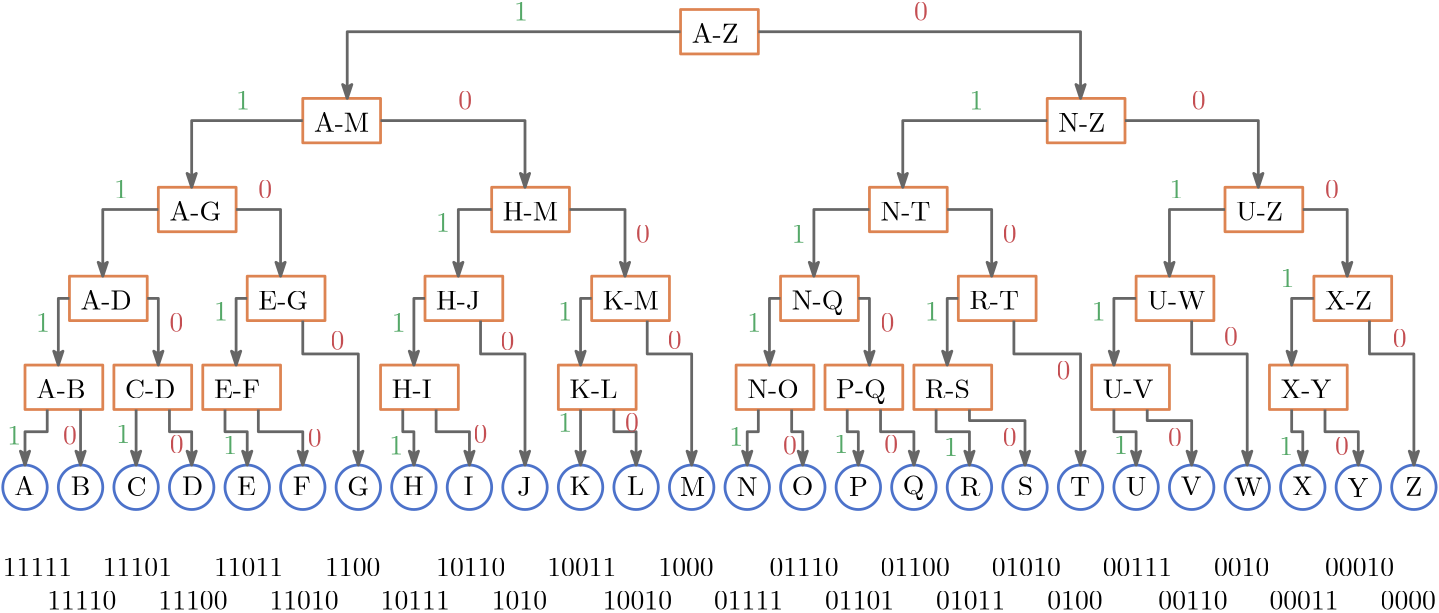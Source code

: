 <?xml version="1.0"?>
<!DOCTYPE ipe SYSTEM "ipe.dtd">
<ipe version="70212" creator="Ipe 7.2.13">
<info created="D:20210507163848" modified="D:20210509103041"/>
<ipestyle name="basic">
<symbol name="arrow/arc(spx)">
<path stroke="sym-stroke" fill="sym-stroke" pen="sym-pen">
0 0 m
-1 0.333 l
-1 -0.333 l
h
</path>
</symbol>
<symbol name="arrow/farc(spx)">
<path stroke="sym-stroke" fill="white" pen="sym-pen">
0 0 m
-1 0.333 l
-1 -0.333 l
h
</path>
</symbol>
<symbol name="arrow/ptarc(spx)">
<path stroke="sym-stroke" fill="sym-stroke" pen="sym-pen">
0 0 m
-1 0.333 l
-0.8 0 l
-1 -0.333 l
h
</path>
</symbol>
<symbol name="arrow/fptarc(spx)">
<path stroke="sym-stroke" fill="white" pen="sym-pen">
0 0 m
-1 0.333 l
-0.8 0 l
-1 -0.333 l
h
</path>
</symbol>
<symbol name="mark/circle(sx)" transformations="translations">
<path fill="sym-stroke">
0.6 0 0 0.6 0 0 e
0.4 0 0 0.4 0 0 e
</path>
</symbol>
<symbol name="mark/disk(sx)" transformations="translations">
<path fill="sym-stroke">
0.6 0 0 0.6 0 0 e
</path>
</symbol>
<symbol name="mark/fdisk(sfx)" transformations="translations">
<group>
<path fill="sym-fill">
0.5 0 0 0.5 0 0 e
</path>
<path fill="sym-stroke" fillrule="eofill">
0.6 0 0 0.6 0 0 e
0.4 0 0 0.4 0 0 e
</path>
</group>
</symbol>
<symbol name="mark/box(sx)" transformations="translations">
<path fill="sym-stroke" fillrule="eofill">
-0.6 -0.6 m
0.6 -0.6 l
0.6 0.6 l
-0.6 0.6 l
h
-0.4 -0.4 m
0.4 -0.4 l
0.4 0.4 l
-0.4 0.4 l
h
</path>
</symbol>
<symbol name="mark/square(sx)" transformations="translations">
<path fill="sym-stroke">
-0.6 -0.6 m
0.6 -0.6 l
0.6 0.6 l
-0.6 0.6 l
h
</path>
</symbol>
<symbol name="mark/fsquare(sfx)" transformations="translations">
<group>
<path fill="sym-fill">
-0.5 -0.5 m
0.5 -0.5 l
0.5 0.5 l
-0.5 0.5 l
h
</path>
<path fill="sym-stroke" fillrule="eofill">
-0.6 -0.6 m
0.6 -0.6 l
0.6 0.6 l
-0.6 0.6 l
h
-0.4 -0.4 m
0.4 -0.4 l
0.4 0.4 l
-0.4 0.4 l
h
</path>
</group>
</symbol>
<symbol name="mark/cross(sx)" transformations="translations">
<group>
<path fill="sym-stroke">
-0.43 -0.57 m
0.57 0.43 l
0.43 0.57 l
-0.57 -0.43 l
h
</path>
<path fill="sym-stroke">
-0.43 0.57 m
0.57 -0.43 l
0.43 -0.57 l
-0.57 0.43 l
h
</path>
</group>
</symbol>
<symbol name="arrow/fnormal(spx)">
<path stroke="sym-stroke" fill="white" pen="sym-pen">
0 0 m
-1 0.333 l
-1 -0.333 l
h
</path>
</symbol>
<symbol name="arrow/pointed(spx)">
<path stroke="sym-stroke" fill="sym-stroke" pen="sym-pen">
0 0 m
-1 0.333 l
-0.8 0 l
-1 -0.333 l
h
</path>
</symbol>
<symbol name="arrow/fpointed(spx)">
<path stroke="sym-stroke" fill="white" pen="sym-pen">
0 0 m
-1 0.333 l
-0.8 0 l
-1 -0.333 l
h
</path>
</symbol>
<symbol name="arrow/linear(spx)">
<path stroke="sym-stroke" pen="sym-pen">
-1 0.333 m
0 0 l
-1 -0.333 l
</path>
</symbol>
<symbol name="arrow/fdouble(spx)">
<path stroke="sym-stroke" fill="white" pen="sym-pen">
0 0 m
-1 0.333 l
-1 -0.333 l
h
-1 0 m
-2 0.333 l
-2 -0.333 l
h
</path>
</symbol>
<symbol name="arrow/double(spx)">
<path stroke="sym-stroke" fill="sym-stroke" pen="sym-pen">
0 0 m
-1 0.333 l
-1 -0.333 l
h
-1 0 m
-2 0.333 l
-2 -0.333 l
h
</path>
</symbol>
<pen name="heavier" value="0.8"/>
<pen name="fat" value="1.2"/>
<pen name="ultrafat" value="2"/>
<symbolsize name="large" value="5"/>
<symbolsize name="small" value="2"/>
<symbolsize name="tiny" value="1.1"/>
<arrowsize name="large" value="10"/>
<arrowsize name="small" value="5"/>
<arrowsize name="tiny" value="3"/>
<color name="sbblue" value="0.298 0.447 0.79"/>
<color name="sbgreen" value="0.333 0.658 0.407"/>
<color name="sborange" value="0.866 0.517 0.321"/>
<color name="sbred" value="0.768 0.305 0.321"/>
<color name="sbpurple" value="0.505 0.447 0.698"/>
<color name="red" value="1 0 0"/>
<color name="green" value="0 1 0"/>
<color name="blue" value="0 0 1"/>
<color name="yellow" value="1 1 0"/>
<color name="orange" value="1 0.647 0"/>
<color name="gold" value="1 0.843 0"/>
<color name="purple" value="0.627 0.125 0.941"/>
<color name="gray" value="0.745"/>
<color name="brown" value="0.647 0.165 0.165"/>
<color name="navy" value="0 0 0.502"/>
<color name="pink" value="1 0.753 0.796"/>
<color name="seagreen" value="0.18 0.545 0.341"/>
<color name="turquoise" value="0.251 0.878 0.816"/>
<color name="violet" value="0.933 0.51 0.933"/>
<color name="darkblue" value="0 0 0.545"/>
<color name="darkcyan" value="0 0.545 0.545"/>
<color name="darkgray" value="0.663"/>
<color name="verydarkgray" value="0.4"/>
<color name="darkgreen" value="0 0.392 0"/>
<color name="darkmagenta" value="0.545 0 0.545"/>
<color name="darkorange" value="1 0.549 0"/>
<color name="darkred" value="0.545 0 0"/>
<color name="lightblue" value="0.678 0.847 0.902"/>
<color name="lightcyan" value="0.878 1 1"/>
<color name="lightgray" value="0.827"/>
<color name="lightgreen" value="0.565 0.933 0.565"/>
<color name="lightyellow" value="1 1 0.878"/>
<dashstyle name="dashed" value="[4] 0"/>
<dashstyle name="dotted" value="[1 3] 0"/>
<dashstyle name="dash dotted" value="[4 2 1 2] 0"/>
<dashstyle name="dash dot dotted" value="[4 2 1 2 1 2] 0"/>
<textsize name="large" value="\large"/>
<textsize name="Large" value="\Large"/>
<textsize name="LARGE" value="\LARGE"/>
<textsize name="huge" value="\huge"/>
<textsize name="Huge" value="\Huge"/>
<textsize name="small" value="\small"/>
<textsize name="footnote" value="\footnotesize"/>
<textsize name="tiny" value="\tiny"/>
<textstyle name="center" begin="\begin{center}" end="\end{center}"/>
<textstyle name="itemize" begin="\begin{itemize}" end="\end{itemize}"/>
<textstyle name="item" begin="\begin{itemize}\item{}" end="\end{itemize}"/>
<gridsize name="4 pts" value="4"/>
<gridsize name="8 pts (~3 mm)" value="8"/>
<gridsize name="16 pts (~6 mm)" value="16"/>
<gridsize name="32 pts (~12 mm)" value="32"/>
<gridsize name="10 pts (~3.5 mm)" value="10"/>
<gridsize name="20 pts (~7 mm)" value="20"/>
<gridsize name="14 pts (~5 mm)" value="14"/>
<gridsize name="28 pts (~10 mm)" value="28"/>
<gridsize name="56 pts (~20 mm)" value="56"/>
<anglesize name="90 deg" value="90"/>
<anglesize name="60 deg" value="60"/>
<anglesize name="45 deg" value="45"/>
<anglesize name="30 deg" value="30"/>
<anglesize name="22.5 deg" value="22.5"/>
<opacity name="10%" value="0.1"/>
<opacity name="30%" value="0.3"/>
<opacity name="50%" value="0.5"/>
<opacity name="75%" value="0.75"/>
<tiling name="falling" angle="-60" step="4" width="1"/>
<tiling name="rising" angle="30" step="4" width="1"/>
</ipestyle>
<page>
<layer name="alpha"/>
<view layers="alpha" active="alpha"/>
<text layer="alpha" matrix="1 0 0 1 -56 -36" transformations="translations" pos="172 820" stroke="black" type="label" width="19.925" height="6.808" depth="0" valign="baseline">A-M</text>
<text matrix="1 0 0 1 212 -36" transformations="translations" pos="172 820" stroke="black" type="label" width="16.881" height="6.808" depth="0" valign="baseline">N-Z</text>
<text matrix="1 0 0 1 88 0" transformations="translations" pos="164 816" stroke="black" type="label" width="16.881" height="6.808" depth="0" valign="baseline">A-Z</text>
<text matrix="1 0 0 1 -108 -68" transformations="translations" pos="172 820" stroke="black" type="label" width="18.611" height="6.808" depth="0" valign="baseline">A-G</text>
<text matrix="1 0 0 1 12 -68" transformations="translations" pos="172 820" stroke="black" type="label" width="19.925" height="6.808" depth="0" valign="baseline">H-M</text>
<text matrix="1 0 0 1 148 -68" transformations="translations" pos="172 820" stroke="black" type="label" width="17.988" height="6.808" depth="0" valign="baseline">N-T</text>
<text matrix="1 0 0 1 276 -68" transformations="translations" pos="172 820" stroke="black" type="label" width="16.881" height="6.808" depth="0" valign="baseline">U-Z</text>
<text matrix="1 0 0 1 -140 -100" transformations="translations" pos="172 820" stroke="black" type="label" width="18.403" height="6.808" depth="0" valign="baseline">A-D</text>
<text matrix="1 0 0 1 -76 -100" transformations="translations" pos="172 820" stroke="black" type="label" width="17.919" height="6.808" depth="0" valign="baseline">E-G</text>
<text matrix="1 0 0 1 -156 -132" transformations="translations" pos="172 820" stroke="black" type="label" width="17.85" height="6.808" depth="0" valign="baseline">A-B</text>
<text matrix="1 0 0 1 -124 -132" transformations="translations" pos="172 820" stroke="black" type="label" width="18.126" height="6.808" depth="0" valign="baseline">C-D</text>
<text matrix="1 0 0 1 -92 -132" transformations="translations" pos="172 820" stroke="black" type="label" width="16.604" height="6.808" depth="0" valign="baseline">E-F</text>
<text matrix="1 0 0 1 -43.9639 -166.957" transformations="translations" pos="172 820" stroke="black" type="label" width="7.818" height="6.808" depth="0" valign="baseline">G</text>
<text matrix="1 0 0 1 -12 -100" transformations="translations" pos="172 820" stroke="black" type="label" width="15.913" height="6.808" depth="0" valign="baseline">H-J</text>
<text matrix="1 0 0 1 48 -100" transformations="translations" pos="172 820" stroke="black" type="label" width="20.202" height="6.808" depth="0" valign="baseline">K-M</text>
<text matrix="1 0 0 1 -28 -132" transformations="translations" pos="172 820" stroke="black" type="label" width="14.39" height="6.808" depth="0" valign="baseline">H-I</text>
<text matrix="1 0 0 1 17.2303 -167.026" transformations="translations" pos="172 820" stroke="black" type="label" width="5.12" height="6.808" depth="0" valign="baseline">J</text>
<text matrix="1 0 0 1 36 -132" transformations="translations" pos="172 820" stroke="black" type="label" width="17.296" height="6.808" depth="0" valign="baseline">K-L</text>
<text matrix="1 0 0 1 75.681 -167.168" transformations="translations" pos="172 820" stroke="black" type="label" width="9.132" height="6.808" depth="0" valign="baseline">M</text>
<text matrix="1 0 0 1 116 -100" transformations="translations" pos="172 820" stroke="black" type="label" width="18.542" height="6.815" depth="1.93" valign="baseline">N-Q</text>
<text matrix="1 0 0 1 180 -100" transformations="translations" pos="172 820" stroke="black" type="label" width="17.85" height="6.808" depth="0" valign="baseline">R-T</text>
<text matrix="1 0 0 1 100 -132" transformations="translations" pos="172 820" stroke="black" type="label" width="18.542" height="6.808" depth="0" valign="baseline">N-O</text>
<text matrix="1 0 0 1 132 -132" transformations="translations" pos="172 820" stroke="black" type="label" width="17.85" height="6.815" depth="1.93" valign="baseline">P-Q</text>
<text matrix="1 0 0 1 164 -132" transformations="translations" pos="172 820" stroke="black" type="label" width="16.189" height="6.808" depth="0" valign="baseline">R-S</text>
<text matrix="1 0 0 1 216.236 -167.024" transformations="translations" pos="172 820" stroke="black" type="label" width="7.195" height="6.808" depth="0" valign="baseline">T</text>
<text matrix="1 0 0 1 244 -100" transformations="translations" pos="172 820" stroke="black" type="label" width="21.032" height="6.808" depth="0" valign="baseline">U-W</text>
<text matrix="1 0 0 1 308 -100" transformations="translations" pos="172 820" stroke="black" type="label" width="16.881" height="6.808" depth="0" valign="baseline">X-Z</text>
<text matrix="1 0 0 1 228 -132" transformations="translations" pos="172 820" stroke="black" type="label" width="18.265" height="6.808" depth="0" valign="baseline">U-V</text>
<text matrix="1 0 0 1 275.362 -167.291" transformations="translations" pos="172 820" stroke="black" type="label" width="10.239" height="6.808" depth="0" valign="baseline">W</text>
<text matrix="1 0 0 1 292 -132" transformations="translations" pos="172 820" stroke="black" type="label" width="18.265" height="6.808" depth="0" valign="baseline">X-Y</text>
<text matrix="1 0 0 1 336.904 -167.023" transformations="translations" pos="172 820" stroke="black" type="label" width="6.088" height="6.808" depth="0" valign="baseline">Z</text>
<path stroke="sborange" pen="1">
112 796 m
112 780 l
140 780 l
140 796 l
h
</path>
<path matrix="1 0 0 1 -52 -32" stroke="sborange" pen="1">
112 796 m
112 780 l
140 780 l
140 796 l
h
</path>
<path matrix="1 0 0 1 -84 -64" stroke="sborange" pen="1">
112 796 m
112 780 l
140 780 l
140 796 l
h
</path>
<path matrix="1 0 0 1 -20 -64" stroke="sborange" pen="1">
112 796 m
112 780 l
140 780 l
140 796 l
h
</path>
<path matrix="1 0 0 1 44 -64" stroke="sborange" pen="1">
112 796 m
112 780 l
140 780 l
140 796 l
h
</path>
<path matrix="1 0 0 1 68 -32" stroke="sborange" pen="1">
112 796 m
112 780 l
140 780 l
140 796 l
h
</path>
<path matrix="1 0 0 1 104 -64" stroke="sborange" pen="1">
112 796 m
112 780 l
140 780 l
140 796 l
h
</path>
<path matrix="1 0 0 1 172 -64" stroke="sborange" pen="1">
112 796 m
112 780 l
140 780 l
140 796 l
h
</path>
<path matrix="1 0 0 1 204 -32" stroke="sborange" pen="1">
112 796 m
112 780 l
140 780 l
140 796 l
h
</path>
<path matrix="1 0 0 1 268 0" stroke="sborange" pen="1">
112 796 m
112 780 l
140 780 l
140 796 l
h
</path>
<path matrix="1 0 0 1 332 -32" stroke="sborange" pen="1">
112 796 m
112 780 l
140 780 l
140 796 l
h
</path>
<path matrix="1 0 0 1 364 -64" stroke="sborange" pen="1">
112 796 m
112 780 l
140 780 l
140 796 l
h
</path>
<path matrix="1 0 0 1 300 -64" stroke="sborange" pen="1">
112 796 m
112 780 l
140 780 l
140 796 l
h
</path>
<path matrix="1 0 0 1 236 -64" stroke="sborange" pen="1">
112 796 m
112 780 l
140 780 l
140 796 l
h
</path>
<path matrix="1 0 0 1 156 -96" stroke="sborange" pen="1">
112 796 m
112 780 l
140 780 l
140 796 l
h
</path>
<path matrix="1 0 0 1 188 -96" stroke="sborange" pen="1">
112 796 m
112 780 l
140 780 l
140 796 l
h
</path>
<path matrix="1 0 0 1 220 -96" stroke="sborange" pen="1">
112 796 m
112 780 l
140 780 l
140 796 l
h
</path>
<path matrix="1 0 0 1 284 -96" stroke="sborange" pen="1">
112 796 m
112 780 l
140 780 l
140 796 l
h
</path>
<path matrix="1 0 0 1 348 -96" stroke="sborange" pen="1">
112 796 m
112 780 l
140 780 l
140 796 l
h
</path>
<path matrix="1 0 0 1 92 -96" stroke="sborange" pen="1">
112 796 m
112 780 l
140 780 l
140 796 l
h
</path>
<path matrix="1 0 0 1 28 -96" stroke="sborange" pen="1">
112 796 m
112 780 l
140 780 l
140 796 l
h
</path>
<path matrix="1 0 0 1 -36 -96" stroke="sborange" pen="1">
112 796 m
112 780 l
140 780 l
140 796 l
h
</path>
<path matrix="1 0 0 1 -68 -96" stroke="sborange" pen="1">
112 796 m
112 780 l
140 780 l
140 796 l
h
</path>
<path matrix="1 0 0 1 -100 -96" stroke="sborange" pen="1">
112 796 m
112 780 l
140 780 l
140 796 l
h
</path>
<path matrix="1 0 0 1 136 32" stroke="sborange" pen="1">
112 796 m
112 780 l
140 780 l
140 796 l
h
</path>
<path stroke="verydarkgray" pen="1" arrow="ptarc/small">
248 820 m
128 820 l
128 796 l
</path>
<path stroke="verydarkgray" pen="1" arrow="ptarc/small">
276 820 m
392 820 l
392 796 l
</path>
<path stroke="verydarkgray" pen="1" arrow="ptarc/small">
140 788 m
192 788 l
192 764 l
</path>
<path stroke="verydarkgray" pen="1" arrow="ptarc/small">
112 788 m
72 788 l
72 764 l
</path>
<path stroke="verydarkgray" pen="1" arrow="ptarc/small">
88 756 m
104 756 l
104 732 l
</path>
<path stroke="verydarkgray" pen="1" arrow="ptarc/small">
60 756 m
40 756 l
40 732 l
</path>
<path stroke="verydarkgray" pen="1" arrow="ptarc/small">
180 756 m
168 756 l
168 732 l
</path>
<path stroke="verydarkgray" pen="1" arrow="ptarc/small">
380 788 m
328 788 l
328 764 l
</path>
<path stroke="verydarkgray" pen="1" arrow="ptarc/small">
408 788 m
456 788 l
456 764 l
</path>
<path stroke="verydarkgray" pen="1" arrow="ptarc/small">
344 756 m
360 756 l
360 732 l
</path>
<path stroke="verydarkgray" pen="1" arrow="ptarc/small">
316 756 m
296 756 l
296 732 l
</path>
<path stroke="verydarkgray" pen="1" arrow="ptarc/small">
444 756 m
424 756 l
424 732 l
</path>
<path stroke="verydarkgray" pen="1" arrow="ptarc/small">
472 756 m
488 756 l
488 732 l
</path>
<path stroke="verydarkgray" pen="1" arrow="ptarc/small">
412 724 m
404 724 l
404 700 l
</path>
<path stroke="verydarkgray" pen="1" arrow="ptarc/small">
476 724 m
468 724 l
468 700 l
</path>
<path stroke="verydarkgray" pen="1" arrow="ptarc/small">
348 724 m
344 724 l
344 700 l
</path>
<path stroke="verydarkgray" pen="1" arrow="ptarc/small">
312 724 m
316 724 l
316 700 l
</path>
<path stroke="verydarkgray" pen="1" arrow="ptarc/small">
284 724 m
280 724 l
280 700 l
</path>
<path stroke="verydarkgray" pen="1" arrow="ptarc/small">
156 724 m
152 724 l
152 700 l
</path>
<path stroke="verydarkgray" pen="1" arrow="ptarc/small">
208 756 m
228 756 l
228 732 l
</path>
<path stroke="verydarkgray" pen="1" arrow="ptarc/small">
216 724 m
212 724 l
212 700 l
</path>
<path stroke="verydarkgray" pen="1" arrow="ptarc/small">
92 724 m
88 724 l
88 700 l
</path>
<path stroke="verydarkgray" pen="1" arrow="ptarc/small">
56 724 m
60 724 l
60 700 l
</path>
<path stroke="verydarkgray" pen="1" arrow="ptarc/small">
28 724 m
24 724 l
24 700 l
</path>
<path matrix="1 0 0 1 8 -36" stroke="sbblue" pen="1">
8 0 0 8 244 692 e
</path>
<text matrix="1 0 0 1 -7.9639 -10.957" transformations="translations" pos="16 664" stroke="black" type="label" width="7.472" height="6.808" depth="0" valign="baseline">A</text>
<text matrix="1 0 0 1 12.4563 -10.957" transformations="translations" pos="16 664" stroke="black" type="label" width="7.057" height="6.808" depth="0" valign="baseline">B</text>
<text matrix="1 0 0 1 32.5029 -11.0971" transformations="translations" pos="16 664" stroke="black" type="label" width="7.195" height="6.808" depth="0" valign="baseline">C</text>
<text matrix="1 0 0 1 52.5029 -10.957" transformations="translations" pos="16 664" stroke="black" type="label" width="7.61" height="6.808" depth="0" valign="baseline">D</text>
<text matrix="1 0 0 1 72.3629 -10.957" transformations="translations" pos="16 664" stroke="black" type="label" width="6.78" height="6.808" depth="0" valign="baseline">E</text>
<text matrix="1 0 0 1 92.3629 -10.957" transformations="translations" pos="16 664" stroke="black" type="label" width="6.503" height="6.808" depth="0" valign="baseline">F</text>
<text matrix="1 0 0 1 132.036 -10.957" transformations="translations" pos="16 664" stroke="black" type="label" width="7.472" height="6.808" depth="0" valign="baseline">H</text>
<text matrix="1 0 0 1 153.857 -10.957" transformations="translations" pos="16 664" stroke="black" type="label" width="3.598" height="6.808" depth="0" valign="baseline">I</text>
<text matrix="1 0 0 1 192.036 -10.957" transformations="translations" pos="16 664" stroke="black" type="label" width="7.749" height="6.808" depth="0" valign="baseline">K</text>
<text matrix="1 0 0 1 212.739 -10.886" transformations="translations" pos="16 664" stroke="black" type="label" width="6.227" height="6.808" depth="0" valign="baseline">L</text>
<text matrix="1 0 0 1 252.247 -11.2339" transformations="translations" pos="16 664" stroke="black" type="label" width="7.472" height="6.808" depth="0" valign="baseline">N</text>
<text matrix="1 0 0 1 272.036 -10.957" transformations="translations" pos="16 664" stroke="black" type="label" width="7.749" height="6.808" depth="0" valign="baseline">O</text>
<text matrix="1 0 0 1 292.598 -11.1679" transformations="translations" pos="16 664" stroke="black" type="label" width="6.78" height="6.808" depth="0" valign="baseline">P</text>
<text matrix="1 0 0 1 311.961 -10.602" transformations="translations" pos="16 664" stroke="black" type="label" width="7.749" height="6.815" depth="1.93" valign="baseline">Q</text>
<text matrix="1 0 0 1 332.596 -11.2382" transformations="translations" pos="16 664" stroke="black" type="label" width="7.334" height="6.808" depth="0" valign="baseline">R</text>
<text matrix="1 0 0 1 353.369 -10.9505" transformations="translations" pos="16 664" stroke="black" type="label" width="5.535" height="6.808" depth="0" valign="baseline">S</text>
<text matrix="1 0 0 1 392.303 -11.0906" transformations="translations" pos="16 664" stroke="black" type="label" width="7.472" height="6.808" depth="0" valign="baseline">U</text>
<text matrix="1 0 0 1 412.036 -10.957" transformations="translations" pos="16 664" stroke="black" type="label" width="7.472" height="6.808" depth="0" valign="baseline">V</text>
<text matrix="1 0 0 1 452.236 -10.957" transformations="translations" pos="16 664" stroke="black" type="label" width="7.472" height="6.808" depth="0" valign="baseline">X</text>
<text matrix="1 0 0 1 472.101 -11.4904" transformations="translations" pos="16 664" stroke="black" type="label" width="7.472" height="6.808" depth="0" valign="baseline">Y</text>
<path matrix="1 0 0 1 -8 -12" stroke="sbblue" pen="1">
8 0 0 8 20 668 e
</path>
<path stroke="sbblue" pen="1">
8 0 0 8 32 656 e
</path>
<path stroke="sbblue" pen="1">
8 0 0 8 52 656 e
</path>
<path stroke="sbblue" pen="1">
8 0 0 8 72 656 e
</path>
<path stroke="sbblue" pen="1">
8 0 0 8 92 656 e
</path>
<path stroke="sbblue" pen="1">
8 0 0 8 112 656 e
</path>
<path matrix="1 0 0 1 20 0" stroke="sbblue" pen="1">
8 0 0 8 112 656 e
</path>
<path matrix="1 0 0 1 40 0" stroke="sbblue" pen="1">
8 0 0 8 112 656 e
</path>
<path matrix="1 0 0 1 60 0" stroke="sbblue" pen="1">
8 0 0 8 112 656 e
</path>
<path matrix="1 0 0 1 80 0" stroke="sbblue" pen="1">
8 0 0 8 112 656 e
</path>
<path matrix="1 0 0 1 100 0" stroke="sbblue" pen="1">
8 0 0 8 112 656 e
</path>
<path matrix="1 0 0 1 120 0" stroke="sbblue" pen="1">
8 0 0 8 112 656 e
</path>
<path matrix="1 0 0 1 28 -36" stroke="sbblue" pen="1">
8 0 0 8 244 692 e
</path>
<path matrix="1 0 0 1 48 -36" stroke="sbblue" pen="1">
8 0 0 8 244 692 e
</path>
<path matrix="1 0 0 1 68 -36" stroke="sbblue" pen="1">
8 0 0 8 244 692 e
</path>
<path matrix="1 0 0 1 88 -36" stroke="sbblue" pen="1">
8 0 0 8 244 692 e
</path>
<path matrix="1 0 0 1 108 -36" stroke="sbblue" pen="1">
8 0 0 8 244 692 e
</path>
<path matrix="1 0 0 1 128 -36" stroke="sbblue" pen="1">
8 0 0 8 244 692 e
</path>
<path matrix="1 0 0 1 148 -36" stroke="sbblue" pen="1">
8 0 0 8 244 692 e
</path>
<path matrix="1 0 0 1 168 -36" stroke="sbblue" pen="1">
8 0 0 8 244 692 e
</path>
<path matrix="1 0 0 1 188 -36" stroke="sbblue" pen="1">
8 0 0 8 244 692 e
</path>
<path matrix="1 0 0 1 208 -36" stroke="sbblue" pen="1">
8 0 0 8 244 692 e
</path>
<path matrix="1 0 0 1 228 -36" stroke="sbblue" pen="1">
8 0 0 8 244 692 e
</path>
<path matrix="1 0 0 1 248 -36" stroke="sbblue" pen="1">
8 0 0 8 244 692 e
</path>
<path matrix="1 0 0 1 268 -36" stroke="sbblue" pen="1">
8 0 0 8 244 692 e
</path>
<path stroke="verydarkgray" pen="1" arrow="ptarc/small">
112 716 m
112 704 l
132 704 l
132 664 l
</path>
<path stroke="verydarkgray" pen="1" arrow="ptarc/small">
20 684 m
20 676 l
12 676 l
12 664 l
</path>
<path stroke="verydarkgray" pen="1" arrow="ptarc/small">
32 684 m
32 664 l
</path>
<path stroke="verydarkgray" pen="1" arrow="ptarc/small">
52 684 m
52 664 l
</path>
<path stroke="verydarkgray" pen="1" arrow="ptarc/small">
64 684 m
64 676 l
72 676 l
72 664 l
</path>
<path stroke="verydarkgray" pen="1" arrow="ptarc/small">
84 684 m
84 676 l
92 676 l
92 664 l
</path>
<path stroke="verydarkgray" pen="1" arrow="ptarc/small">
96 684 m
96 676 l
112 676 l
112 664 l
</path>
<path stroke="verydarkgray" pen="1" arrow="ptarc/small">
148 684 m
148 676 l
152 676 l
152 664 l
</path>
<path stroke="verydarkgray" pen="1" arrow="ptarc/small">
160 684 m
160 676 l
172 676 l
172 664 l
</path>
<path stroke="verydarkgray" pen="1" arrow="ptarc/small">
176 716 m
176 704 l
192 704 l
192 664 l
</path>
<path stroke="verydarkgray" pen="1" arrow="ptarc/small">
212 684 m
212 664 l
</path>
<path stroke="verydarkgray" pen="1" arrow="ptarc/small">
224 684 m
224 676 l
232 676 l
232 664 l
</path>
<path stroke="verydarkgray" pen="1" arrow="ptarc/small">
236 716 m
236 704 l
252 704 l
252 664 l
</path>
<path stroke="verydarkgray" pen="1" arrow="ptarc/small">
276 684 m
276 676 l
272 676 l
272 664 l
</path>
<path stroke="verydarkgray" pen="1" arrow="ptarc/small">
288 684 m
288 676 l
292 676 l
292 664 l
</path>
<path stroke="verydarkgray" pen="1" arrow="ptarc/small">
308 684 m
308 676 l
312 676 l
312 664 l
</path>
<path stroke="verydarkgray" pen="1" arrow="ptarc/small">
320 684 m
320 676 l
332 676 l
332 664 l
</path>
<path stroke="verydarkgray" pen="1" arrow="ptarc/small">
340 684 m
340 676 l
352 676 l
352 664 l
</path>
<path stroke="verydarkgray" pen="1" arrow="ptarc/small">
352 684 m
352 680 l
372 680 l
372 664 l
</path>
<path stroke="verydarkgray" pen="1" arrow="ptarc/small">
368 716 m
368 704 l
392 704 l
392 664 l
</path>
<path stroke="verydarkgray" pen="1" arrow="ptarc/small">
404 684 m
404 676 l
412 676 l
412 664 l
</path>
<path stroke="verydarkgray" pen="1" arrow="ptarc/small">
416 684 m
416 680 l
432 680 l
432 664 l
</path>
<path stroke="verydarkgray" pen="1" arrow="ptarc/small">
432 716 m
432 704 l
452 704 l
452 664 l
</path>
<path stroke="verydarkgray" pen="1" arrow="ptarc/small">
468 684 m
468 676 l
472 676 l
472 664 l
</path>
<path stroke="verydarkgray" pen="1" arrow="ptarc/small">
480 684 m
480 676 l
492 676 l
492 664 l
</path>
<path stroke="verydarkgray" pen="1" arrow="ptarc/small">
496 716 m
496 704 l
512 704 l
512 664 l
</path>
<text matrix="1 0 0 1 8 -4" transformations="translations" pos="180 828" stroke="sbgreen" type="label" width="4.981" height="6.42" depth="0" valign="baseline">1</text>
<text matrix="1 0 0 1 -92 -36" transformations="translations" pos="180 828" stroke="sbgreen" type="label" width="4.981" height="6.42" depth="0" valign="baseline">1</text>
<text matrix="1 0 0 1 -136 -68" transformations="translations" pos="180 828" stroke="sbgreen" type="label" width="4.981" height="6.42" depth="0" valign="baseline">1</text>
<text matrix="1 0 0 1 -164 -116" transformations="translations" pos="180 828" stroke="sbgreen" type="label" width="4.981" height="6.42" depth="0" valign="baseline">1</text>
<text matrix="1 0 0 1 -174.37 -156.617" transformations="translations" pos="180 828" stroke="sbgreen" type="label" width="4.981" height="6.42" depth="0" valign="baseline">1</text>
<text matrix="1 0 0 1 -100 -112" transformations="translations" pos="180 828" stroke="sbgreen" type="label" width="4.981" height="6.42" depth="0" valign="baseline">1</text>
<text matrix="1 0 0 1 -154.321 -156.632" transformations="translations" pos="180 828" stroke="sbred" type="label" width="4.981" height="6.42" depth="0" valign="baseline">0</text>
<text matrix="1 0 0 1 -135.176 -156.015" transformations="translations" pos="180 828" stroke="sbgreen" type="label" width="4.981" height="6.42" depth="0" valign="baseline">1</text>
<text matrix="1 0 0 1 -96.5916 -160.117" transformations="translations" pos="180 828" stroke="sbgreen" type="label" width="4.981" height="6.42" depth="0" valign="baseline">1</text>
<text matrix="1 0 0 1 -36 -116" transformations="translations" pos="180 828" stroke="sbgreen" type="label" width="4.981" height="6.42" depth="0" valign="baseline">1</text>
<text matrix="1 0 0 1 -20 -80" transformations="translations" pos="180 828" stroke="sbgreen" type="label" width="4.981" height="6.42" depth="0" valign="baseline">1</text>
<text matrix="1 0 0 1 24 -112" transformations="translations" pos="180 828" stroke="sbgreen" type="label" width="4.981" height="6.42" depth="0" valign="baseline">1</text>
<text matrix="1 0 0 1 -36.8265 -160.234" transformations="translations" pos="180 828" stroke="sbgreen" type="label" width="4.981" height="6.42" depth="0" valign="baseline">1</text>
<text matrix="1 0 0 1 24 -152" transformations="translations" pos="180 828" stroke="sbgreen" type="label" width="4.981" height="6.42" depth="0" valign="baseline">1</text>
<text matrix="1 0 0 1 85.539 -157.045" transformations="translations" pos="180 828" stroke="sbgreen" type="label" width="4.981" height="6.42" depth="0" valign="baseline">1</text>
<text matrix="1 0 0 1 123.295 -159.619" transformations="translations" pos="180 828" stroke="sbgreen" type="label" width="4.981" height="6.42" depth="0" valign="baseline">1</text>
<text matrix="1 0 0 1 162.81 -160.751" transformations="translations" pos="180 828" stroke="sbgreen" type="label" width="4.981" height="6.42" depth="0" valign="baseline">1</text>
<text matrix="1 0 0 1 156 -112" transformations="translations" pos="180 828" stroke="sbgreen" type="label" width="4.981" height="6.42" depth="0" valign="baseline">1</text>
<text matrix="1 0 0 1 92 -116" transformations="translations" pos="180 828" stroke="sbgreen" type="label" width="4.981" height="6.42" depth="0" valign="baseline">1</text>
<text matrix="1 0 0 1 108 -84" transformations="translations" pos="180 828" stroke="sbgreen" type="label" width="4.981" height="6.42" depth="0" valign="baseline">1</text>
<text matrix="1 0 0 1 172 -36" transformations="translations" pos="180 828" stroke="sbgreen" type="label" width="4.981" height="6.42" depth="0" valign="baseline">1</text>
<text matrix="1 0 0 1 216 -112" transformations="translations" pos="180 828" stroke="sbgreen" type="label" width="4.981" height="6.42" depth="0" valign="baseline">1</text>
<text matrix="1 0 0 1 244 -68" transformations="translations" pos="180 828" stroke="sbgreen" type="label" width="4.981" height="6.42" depth="0" valign="baseline">1</text>
<text matrix="1 0 0 1 284 -100" transformations="translations" pos="180 828" stroke="sbgreen" type="label" width="4.981" height="6.42" depth="0" valign="baseline">1</text>
<text matrix="1 0 0 1 224 -160" transformations="translations" pos="180 828" stroke="sbgreen" type="label" width="4.981" height="6.42" depth="0" valign="baseline">1</text>
<text matrix="1 0 0 1 283.498 -160.469" transformations="translations" pos="180 828" stroke="sbgreen" type="label" width="4.981" height="6.42" depth="0" valign="baseline">1</text>
<text matrix="1 0 0 1 -12 -36" transformations="translations" pos="180 828" stroke="sbred" type="label" width="4.981" height="6.42" depth="0" valign="baseline">0</text>
<text matrix="1 0 0 1 -115.921 -159.824" transformations="translations" pos="180 828" stroke="sbred" type="label" width="4.981" height="6.42" depth="0" valign="baseline">0</text>
<text matrix="1 0 0 1 -66.1912 -157.446" transformations="translations" pos="180 828" stroke="sbred" type="label" width="4.981" height="6.42" depth="0" valign="baseline">0</text>
<text matrix="1 0 0 1 -6.53043 -156.089" transformations="translations" pos="180 828" stroke="sbred" type="label" width="4.981" height="6.42" depth="0" valign="baseline">0</text>
<text matrix="1 0 0 1 3.19155 -122.644" transformations="translations" pos="180 828" stroke="sbred" type="label" width="4.981" height="6.42" depth="0" valign="baseline">0</text>
<text matrix="1 0 0 1 48 -152" transformations="translations" pos="180 828" stroke="sbred" type="label" width="4.981" height="6.42" depth="0" valign="baseline">0</text>
<text matrix="1 0 0 1 63.3975 -122.232" transformations="translations" pos="180 828" stroke="sbred" type="label" width="4.981" height="6.42" depth="0" valign="baseline">0</text>
<text matrix="1 0 0 1 104.88 -160.236" transformations="translations" pos="180 828" stroke="sbred" type="label" width="4.981" height="6.42" depth="0" valign="baseline">0</text>
<text matrix="1 0 0 1 141.334 -159.824" transformations="translations" pos="180 828" stroke="sbred" type="label" width="4.981" height="6.42" depth="0" valign="baseline">0</text>
<text matrix="1 0 0 1 183.979 -157.266" transformations="translations" pos="180 828" stroke="sbred" type="label" width="4.981" height="6.42" depth="0" valign="baseline">0</text>
<text matrix="1 0 0 1 140 -116" transformations="translations" pos="180 828" stroke="sbred" type="label" width="4.981" height="6.42" depth="0" valign="baseline">0</text>
<text matrix="1 0 0 1 184 -84" transformations="translations" pos="180 828" stroke="sbred" type="label" width="4.981" height="6.42" depth="0" valign="baseline">0</text>
<text matrix="1 0 0 1 252 -36" transformations="translations" pos="180 828" stroke="sbred" type="label" width="4.981" height="6.42" depth="0" valign="baseline">0</text>
<text matrix="1 0 0 1 300 -68" transformations="translations" pos="180 828" stroke="sbred" type="label" width="4.981" height="6.42" depth="0" valign="baseline">0</text>
<text matrix="1 0 0 1 324.4 -121.635" transformations="translations" pos="180 828" stroke="sbred" type="label" width="4.981" height="6.42" depth="0" valign="baseline">0</text>
<text matrix="1 0 0 1 303.582 -160.378" transformations="translations" pos="180 828" stroke="sbred" type="label" width="4.981" height="6.42" depth="0" valign="baseline">0</text>
<text matrix="1 0 0 1 263.681 -121.076" transformations="translations" pos="180 828" stroke="sbred" type="label" width="4.981" height="6.42" depth="0" valign="baseline">0</text>
<text matrix="1 0 0 1 243.521 -157.279" transformations="translations" pos="180 828" stroke="sbred" type="label" width="4.981" height="6.42" depth="0" valign="baseline">0</text>
<text matrix="1 0 0 1 203.37 -133.244" transformations="translations" pos="180 828" stroke="sbred" type="label" width="4.981" height="6.42" depth="0" valign="baseline">0</text>
<text matrix="1 0 0 1 52 -84" transformations="translations" pos="180 828" stroke="sbred" type="label" width="4.981" height="6.42" depth="0" valign="baseline">0</text>
<text matrix="1 0 0 1 -57.9805 -122.471" transformations="translations" pos="180 828" stroke="sbred" type="label" width="4.981" height="6.42" depth="0" valign="baseline">0</text>
<text matrix="1 0 0 1 -84 -68" transformations="translations" pos="180 828" stroke="sbred" type="label" width="4.981" height="6.42" depth="0" valign="baseline">0</text>
<text matrix="1 0 0 1 -116 -116" transformations="translations" pos="180 828" stroke="sbred" type="label" width="4.981" height="6.42" depth="0" valign="baseline">0</text>
<text matrix="1 0 0 1 -4 0" transformations="translations" pos="8 624" stroke="black" type="label" width="24.907" height="6.42" depth="0" valign="baseline">11111</text>
<text matrix="1 0 0 1 -4 0" transformations="translations" pos="24 612" stroke="black" type="label" width="24.907" height="6.42" depth="0" valign="baseline">11110</text>
<text matrix="1 0 0 1 -4 -4" transformations="translations" pos="44 628" stroke="black" type="label" width="24.907" height="6.42" depth="0" valign="baseline">11101</text>
<text matrix="1 0 0 1 36 0" transformations="translations" pos="24 612" stroke="black" type="label" width="24.907" height="6.42" depth="0" valign="baseline">11100</text>
<text matrix="1 0 0 1 56 12" transformations="translations" pos="24 612" stroke="black" type="label" width="24.907" height="6.42" depth="0" valign="baseline">11011</text>
<text matrix="1 0 0 1 76 0" transformations="translations" pos="24 612" stroke="black" type="label" width="24.907" height="6.42" depth="0" valign="baseline">11010</text>
<text matrix="1 0 0 1 96 12" transformations="translations" pos="24 612" stroke="black" type="label" width="19.925" height="6.42" depth="0" valign="baseline">1100</text>
<text matrix="1 0 0 1 116 0" transformations="translations" pos="24 612" stroke="black" type="label" width="24.907" height="6.42" depth="0" valign="baseline">10111</text>
<text matrix="1 0 0 1 136 12" transformations="translations" pos="24 612" stroke="black" type="label" width="24.907" height="6.42" depth="0" valign="baseline">10110</text>
<text matrix="1 0 0 1 156 0" transformations="translations" pos="24 612" stroke="black" type="label" width="19.925" height="6.42" depth="0" valign="baseline">1010</text>
<text matrix="1 0 0 1 176 12" transformations="translations" pos="24 612" stroke="black" type="label" width="24.907" height="6.42" depth="0" valign="baseline">10011</text>
<text matrix="1 0 0 1 196 0" transformations="translations" pos="24 612" stroke="black" type="label" width="24.907" height="6.42" depth="0" valign="baseline">10010</text>
<text matrix="1 0 0 1 216 12" transformations="translations" pos="24 612" stroke="black" type="label" width="19.925" height="6.42" depth="0" valign="baseline">1000</text>
<text matrix="1 0 0 1 236 0" transformations="translations" pos="24 612" stroke="black" type="label" width="24.907" height="6.42" depth="0" valign="baseline">01111</text>
<text matrix="1 0 0 1 256 12" transformations="translations" pos="24 612" stroke="black" type="label" width="24.907" height="6.42" depth="0" valign="baseline">01110</text>
<text matrix="1 0 0 1 276 0" transformations="translations" pos="24 612" stroke="black" type="label" width="24.907" height="6.42" depth="0" valign="baseline">01101</text>
<text matrix="1 0 0 1 296 12" transformations="translations" pos="24 612" stroke="black" type="label" width="24.907" height="6.42" depth="0" valign="baseline">01100</text>
<text matrix="1 0 0 1 316 0" transformations="translations" pos="24 612" stroke="black" type="label" width="24.907" height="6.42" depth="0" valign="baseline">01011</text>
<text matrix="1 0 0 1 336 12" transformations="translations" pos="24 612" stroke="black" type="label" width="24.907" height="6.42" depth="0" valign="baseline">01010</text>
<text matrix="1 0 0 1 356 0" transformations="translations" pos="24 612" stroke="black" type="label" width="19.925" height="6.42" depth="0" valign="baseline">0100</text>
<text matrix="1 0 0 1 376 12" transformations="translations" pos="24 612" stroke="black" type="label" width="24.907" height="6.42" depth="0" valign="baseline">00111</text>
<text matrix="1 0 0 1 396 0" transformations="translations" pos="24 612" stroke="black" type="label" width="24.907" height="6.42" depth="0" valign="baseline">00110</text>
<text matrix="1 0 0 1 416 12" transformations="translations" pos="24 612" stroke="black" type="label" width="19.925" height="6.42" depth="0" valign="baseline">0010</text>
<text matrix="1 0 0 1 436 0" transformations="translations" pos="24 612" stroke="black" type="label" width="24.907" height="6.42" depth="0" valign="baseline">00011</text>
<text matrix="1 0 0 1 456 12" transformations="translations" pos="24 612" stroke="black" type="label" width="24.907" height="6.42" depth="0" valign="baseline">00010</text>
<text matrix="1 0 0 1 476 0" transformations="translations" pos="24 612" stroke="black" type="label" width="19.925" height="6.42" depth="0" valign="baseline">0000</text>
<text matrix="1 0 0 1 152 -4" transformations="translations" pos="180 828" stroke="sbred" type="label" width="4.981" height="6.42" depth="0" valign="baseline">0</text>
</page>
</ipe>

